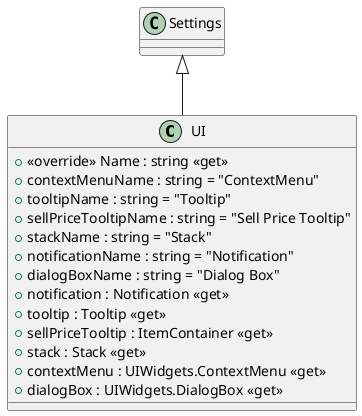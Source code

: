 @startuml
class UI {
    + <<override>> Name : string <<get>>
    + contextMenuName : string = "ContextMenu"
    + tooltipName : string = "Tooltip"
    + sellPriceTooltipName : string = "Sell Price Tooltip"
    + stackName : string = "Stack"
    + notificationName : string = "Notification"
    + dialogBoxName : string = "Dialog Box"
    + notification : Notification <<get>>
    + tooltip : Tooltip <<get>>
    + sellPriceTooltip : ItemContainer <<get>>
    + stack : Stack <<get>>
    + contextMenu : UIWidgets.ContextMenu <<get>>
    + dialogBox : UIWidgets.DialogBox <<get>>
}
Settings <|-- UI
@enduml
